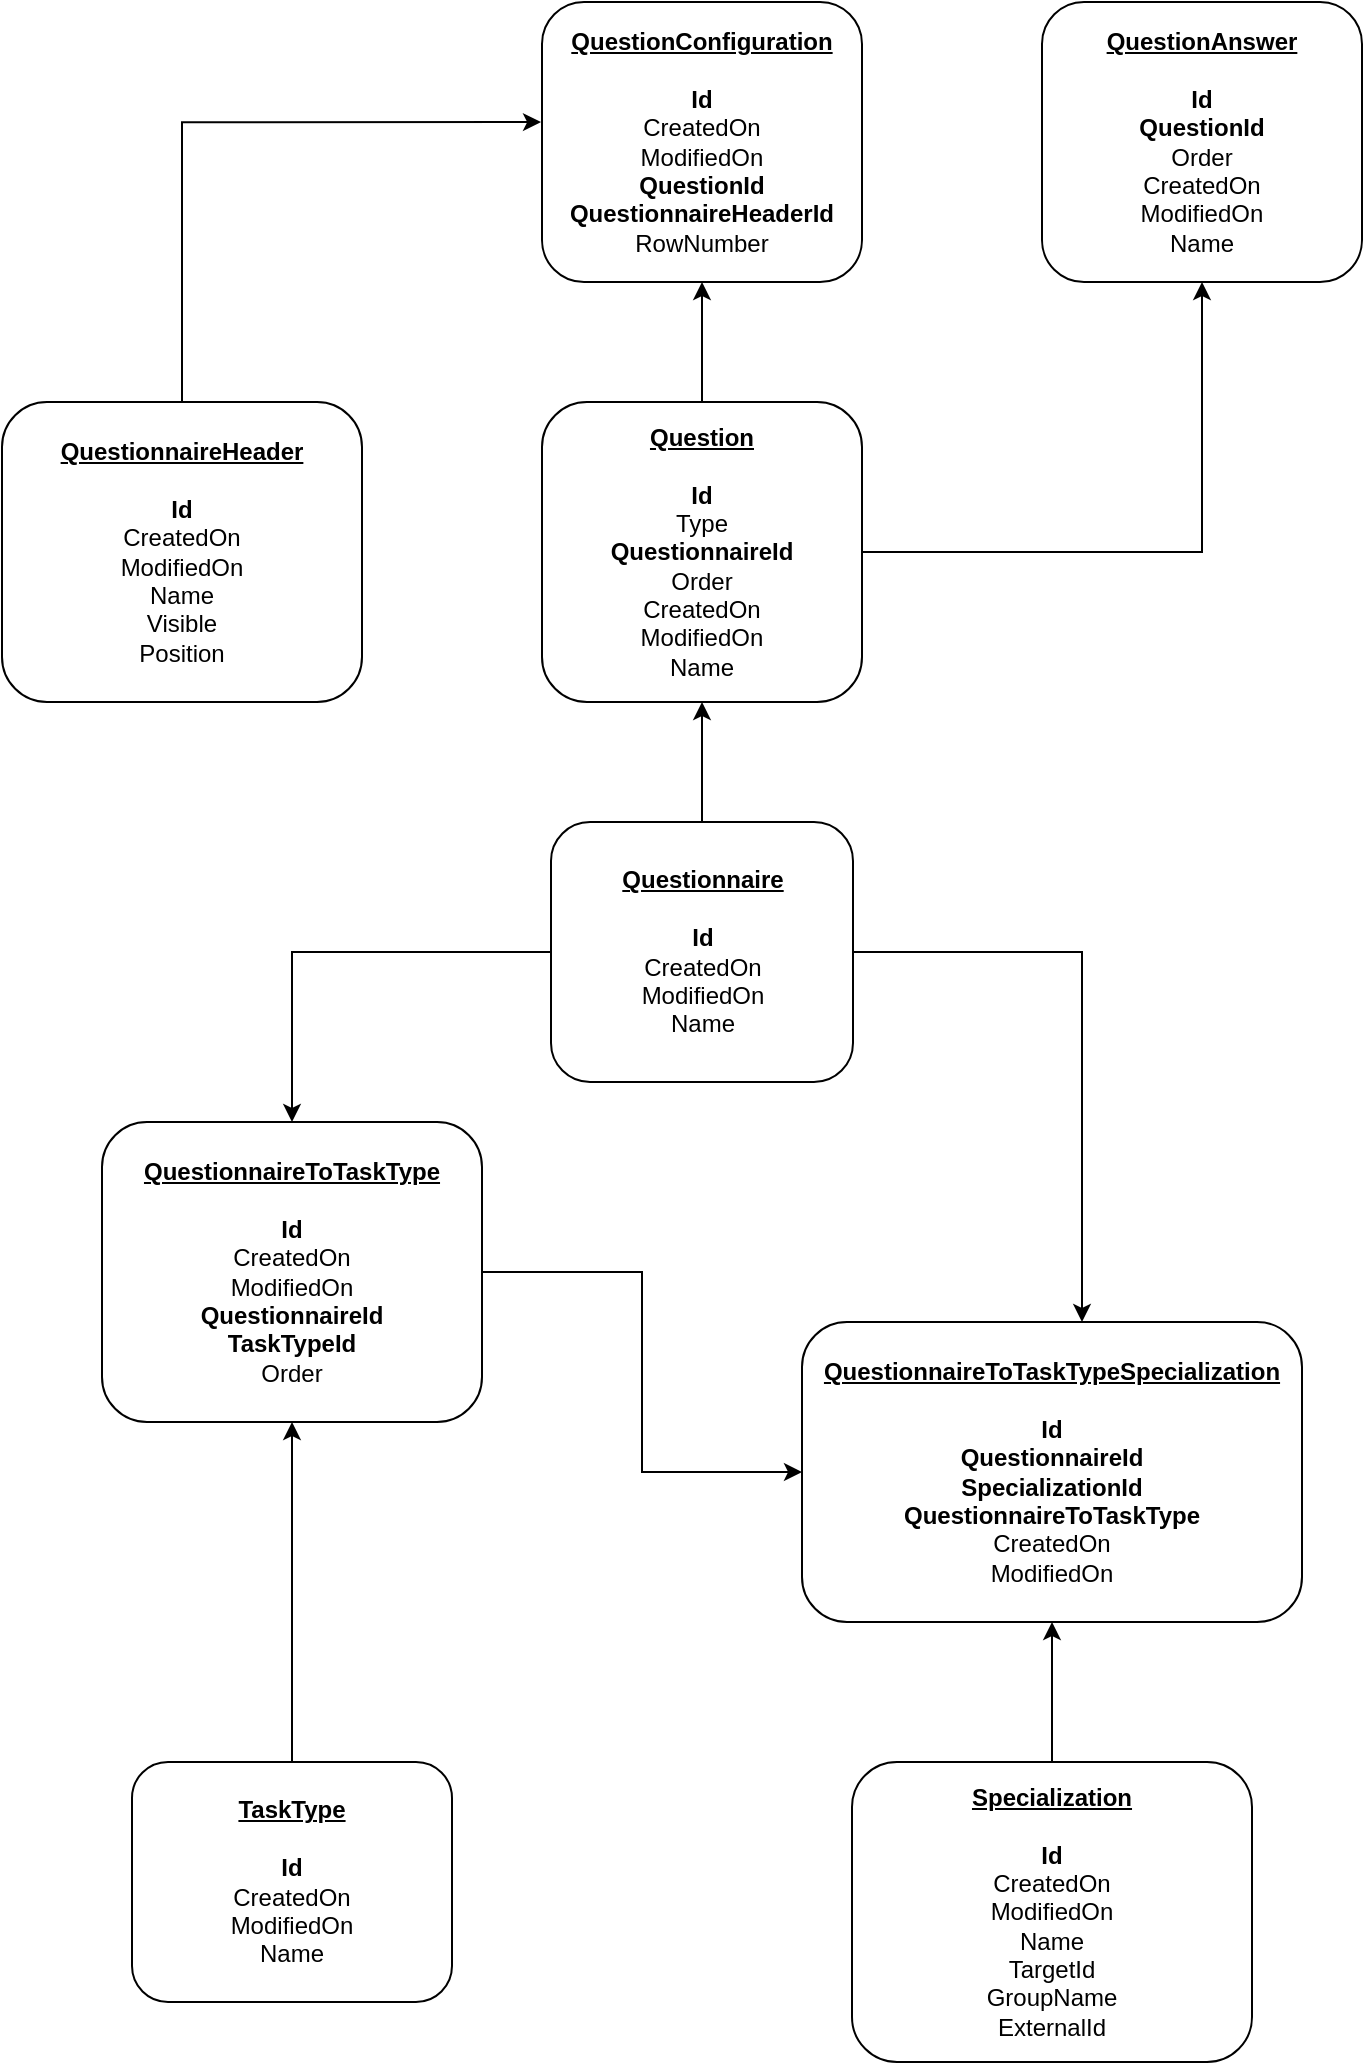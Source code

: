 <mxfile version="24.7.17">
  <diagram name="CustomType = 1 (Обычные анкеты)" id="KaXX6VaNGYBECo3E85HH">
    <mxGraphModel dx="2025" dy="1258" grid="1" gridSize="10" guides="1" tooltips="1" connect="1" arrows="1" fold="1" page="1" pageScale="1" pageWidth="827" pageHeight="1169" math="0" shadow="0">
      <root>
        <mxCell id="0" />
        <mxCell id="1" parent="0" />
        <mxCell id="NdQBS5Wv4pO8QV5VnEYE-5" style="edgeStyle=orthogonalEdgeStyle;rounded=0;orthogonalLoop=1;jettySize=auto;html=1;entryX=0.5;entryY=1;entryDx=0;entryDy=0;" edge="1" parent="1" source="NdQBS5Wv4pO8QV5VnEYE-1" target="NdQBS5Wv4pO8QV5VnEYE-2">
          <mxGeometry relative="1" as="geometry" />
        </mxCell>
        <mxCell id="NdQBS5Wv4pO8QV5VnEYE-15" style="edgeStyle=orthogonalEdgeStyle;rounded=0;orthogonalLoop=1;jettySize=auto;html=1;entryX=0.5;entryY=0;entryDx=0;entryDy=0;" edge="1" parent="1" source="NdQBS5Wv4pO8QV5VnEYE-1" target="NdQBS5Wv4pO8QV5VnEYE-12">
          <mxGeometry relative="1" as="geometry" />
        </mxCell>
        <mxCell id="NdQBS5Wv4pO8QV5VnEYE-1" value="&lt;b&gt;&lt;u&gt;Questionnaire&lt;/u&gt;&lt;/b&gt;&lt;div&gt;&lt;br&gt;&lt;/div&gt;&lt;div&gt;&lt;b&gt;Id&lt;/b&gt;&lt;/div&gt;&lt;div&gt;CreatedOn&lt;br&gt;ModifiedOn&lt;/div&gt;&lt;div&gt;Name&lt;/div&gt;" style="rounded=1;whiteSpace=wrap;html=1;" vertex="1" parent="1">
          <mxGeometry x="364.5" y="500" width="151" height="130" as="geometry" />
        </mxCell>
        <mxCell id="NdQBS5Wv4pO8QV5VnEYE-8" style="edgeStyle=orthogonalEdgeStyle;rounded=0;orthogonalLoop=1;jettySize=auto;html=1;entryX=0.5;entryY=1;entryDx=0;entryDy=0;" edge="1" parent="1" source="NdQBS5Wv4pO8QV5VnEYE-2" target="NdQBS5Wv4pO8QV5VnEYE-7">
          <mxGeometry relative="1" as="geometry" />
        </mxCell>
        <mxCell id="NdQBS5Wv4pO8QV5VnEYE-11" style="edgeStyle=orthogonalEdgeStyle;rounded=0;orthogonalLoop=1;jettySize=auto;html=1;entryX=0.5;entryY=1;entryDx=0;entryDy=0;" edge="1" parent="1" source="NdQBS5Wv4pO8QV5VnEYE-2" target="NdQBS5Wv4pO8QV5VnEYE-10">
          <mxGeometry relative="1" as="geometry" />
        </mxCell>
        <mxCell id="NdQBS5Wv4pO8QV5VnEYE-2" value="&lt;div&gt;&lt;b&gt;&lt;u&gt;Question&lt;br&gt;&lt;/u&gt;&lt;/b&gt;&lt;br&gt;&lt;/div&gt;&lt;div&gt;&lt;b&gt;Id&lt;/b&gt;&lt;br&gt;Type&lt;/div&gt;&lt;div&gt;&lt;b&gt;QuestionnaireId&lt;/b&gt;&lt;br&gt;Order&lt;/div&gt;&lt;div&gt;CreatedOn&lt;br&gt;ModifiedOn&lt;br&gt;Name&lt;/div&gt;" style="rounded=1;whiteSpace=wrap;html=1;" vertex="1" parent="1">
          <mxGeometry x="360" y="290" width="160" height="150" as="geometry" />
        </mxCell>
        <mxCell id="NdQBS5Wv4pO8QV5VnEYE-6" value="&lt;b&gt;&lt;u&gt;QuestionnaireHeader&lt;/u&gt;&lt;/b&gt;&lt;br&gt;&lt;br&gt;&lt;b&gt;Id&lt;/b&gt;&lt;br&gt;CreatedOn&lt;br&gt;ModifiedOn&lt;br&gt;Name&lt;br&gt;Visible&lt;br&gt;Position" style="rounded=1;whiteSpace=wrap;html=1;" vertex="1" parent="1">
          <mxGeometry x="90" y="290" width="180" height="150" as="geometry" />
        </mxCell>
        <mxCell id="NdQBS5Wv4pO8QV5VnEYE-7" value="&lt;b&gt;&lt;u&gt;QuestionConfiguration&lt;/u&gt;&lt;/b&gt;&lt;br&gt;&lt;div&gt;&lt;br&gt;&lt;b&gt;Id&lt;/b&gt;&lt;/div&gt;&lt;div&gt;CreatedOn&lt;br&gt;ModifiedOn&lt;br&gt;&lt;b&gt;QuestionId&lt;/b&gt;&lt;br&gt;&lt;b&gt;QuestionnaireHeaderId&lt;/b&gt;&lt;br&gt;RowNumber&lt;/div&gt;" style="rounded=1;whiteSpace=wrap;html=1;" vertex="1" parent="1">
          <mxGeometry x="360" y="90" width="160" height="140" as="geometry" />
        </mxCell>
        <mxCell id="NdQBS5Wv4pO8QV5VnEYE-9" style="edgeStyle=orthogonalEdgeStyle;rounded=0;orthogonalLoop=1;jettySize=auto;html=1;entryX=-0.003;entryY=0.429;entryDx=0;entryDy=0;entryPerimeter=0;" edge="1" parent="1" source="NdQBS5Wv4pO8QV5VnEYE-6" target="NdQBS5Wv4pO8QV5VnEYE-7">
          <mxGeometry relative="1" as="geometry">
            <Array as="points">
              <mxPoint x="180" y="150" />
            </Array>
          </mxGeometry>
        </mxCell>
        <mxCell id="NdQBS5Wv4pO8QV5VnEYE-10" value="&lt;b&gt;&lt;u&gt;QuestionAnswer&lt;br&gt;&lt;/u&gt;&lt;/b&gt;&lt;br&gt;&lt;b&gt;Id&lt;/b&gt;&lt;div&gt;&lt;b&gt;QuestionId&lt;/b&gt;&lt;br&gt;Order&lt;br&gt;CreatedOn&lt;br&gt;ModifiedOn&lt;br&gt;Name&lt;/div&gt;" style="rounded=1;whiteSpace=wrap;html=1;" vertex="1" parent="1">
          <mxGeometry x="610" y="90" width="160" height="140" as="geometry" />
        </mxCell>
        <mxCell id="NdQBS5Wv4pO8QV5VnEYE-17" style="edgeStyle=orthogonalEdgeStyle;rounded=0;orthogonalLoop=1;jettySize=auto;html=1;entryX=0;entryY=0.5;entryDx=0;entryDy=0;" edge="1" parent="1" source="NdQBS5Wv4pO8QV5VnEYE-12" target="NdQBS5Wv4pO8QV5VnEYE-14">
          <mxGeometry relative="1" as="geometry" />
        </mxCell>
        <mxCell id="NdQBS5Wv4pO8QV5VnEYE-12" value="&lt;b&gt;&lt;u&gt;QuestionnaireToTaskType&lt;/u&gt;&lt;/b&gt;&lt;div&gt;&lt;br&gt;&lt;/div&gt;&lt;div&gt;&lt;b&gt;Id&lt;/b&gt;&lt;br&gt;CreatedOn&lt;br&gt;ModifiedOn&lt;br&gt;&lt;b&gt;QuestionnaireId&lt;/b&gt;&lt;br&gt;&lt;b&gt;TaskTypeId&lt;/b&gt;&lt;br&gt;Order&lt;/div&gt;" style="rounded=1;whiteSpace=wrap;html=1;" vertex="1" parent="1">
          <mxGeometry x="140" y="650" width="190" height="150" as="geometry" />
        </mxCell>
        <mxCell id="NdQBS5Wv4pO8QV5VnEYE-14" value="&lt;b&gt;&lt;u&gt;QuestionnaireToTaskTypeSpecialization&lt;/u&gt;&lt;/b&gt;&lt;br&gt;&lt;br&gt;&lt;b&gt;Id&lt;/b&gt;&lt;br&gt;&lt;b&gt;QuestionnaireId&lt;/b&gt;&lt;br&gt;&lt;b&gt;SpecializationId&lt;/b&gt;&lt;br&gt;&lt;b&gt;QuestionnaireToTaskType&lt;/b&gt;&lt;br&gt;CreatedOn&lt;br&gt;ModifiedOn" style="rounded=1;whiteSpace=wrap;html=1;" vertex="1" parent="1">
          <mxGeometry x="490" y="750" width="250" height="150" as="geometry" />
        </mxCell>
        <mxCell id="NdQBS5Wv4pO8QV5VnEYE-16" style="edgeStyle=orthogonalEdgeStyle;rounded=0;orthogonalLoop=1;jettySize=auto;html=1;entryX=0.56;entryY=0;entryDx=0;entryDy=0;entryPerimeter=0;" edge="1" parent="1" source="NdQBS5Wv4pO8QV5VnEYE-1" target="NdQBS5Wv4pO8QV5VnEYE-14">
          <mxGeometry relative="1" as="geometry">
            <Array as="points">
              <mxPoint x="630" y="565" />
            </Array>
          </mxGeometry>
        </mxCell>
        <mxCell id="NdQBS5Wv4pO8QV5VnEYE-19" style="edgeStyle=orthogonalEdgeStyle;rounded=0;orthogonalLoop=1;jettySize=auto;html=1;entryX=0.5;entryY=1;entryDx=0;entryDy=0;" edge="1" parent="1" source="NdQBS5Wv4pO8QV5VnEYE-18" target="NdQBS5Wv4pO8QV5VnEYE-12">
          <mxGeometry relative="1" as="geometry" />
        </mxCell>
        <mxCell id="NdQBS5Wv4pO8QV5VnEYE-18" value="&lt;b&gt;&lt;u&gt;TaskType&lt;/u&gt;&lt;/b&gt;&lt;br&gt;&lt;br&gt;&lt;b&gt;Id&lt;/b&gt;&lt;br&gt;CreatedOn&lt;br&gt;ModifiedOn&lt;br&gt;Name" style="rounded=1;whiteSpace=wrap;html=1;" vertex="1" parent="1">
          <mxGeometry x="155" y="970" width="160" height="120" as="geometry" />
        </mxCell>
        <mxCell id="NdQBS5Wv4pO8QV5VnEYE-21" style="edgeStyle=orthogonalEdgeStyle;rounded=0;orthogonalLoop=1;jettySize=auto;html=1;entryX=0.5;entryY=1;entryDx=0;entryDy=0;" edge="1" parent="1" source="NdQBS5Wv4pO8QV5VnEYE-20" target="NdQBS5Wv4pO8QV5VnEYE-14">
          <mxGeometry relative="1" as="geometry" />
        </mxCell>
        <mxCell id="NdQBS5Wv4pO8QV5VnEYE-20" value="&lt;b&gt;&lt;u&gt;Specialization&lt;/u&gt;&lt;/b&gt;&lt;br&gt;&lt;br&gt;&lt;b&gt;Id&lt;/b&gt;&lt;br&gt;CreatedOn&lt;br&gt;ModifiedOn&lt;br&gt;Name&lt;br&gt;TargetId&lt;br&gt;GroupName&lt;br&gt;ExternalId" style="rounded=1;whiteSpace=wrap;html=1;" vertex="1" parent="1">
          <mxGeometry x="515" y="970" width="200" height="150" as="geometry" />
        </mxCell>
      </root>
    </mxGraphModel>
  </diagram>
</mxfile>
